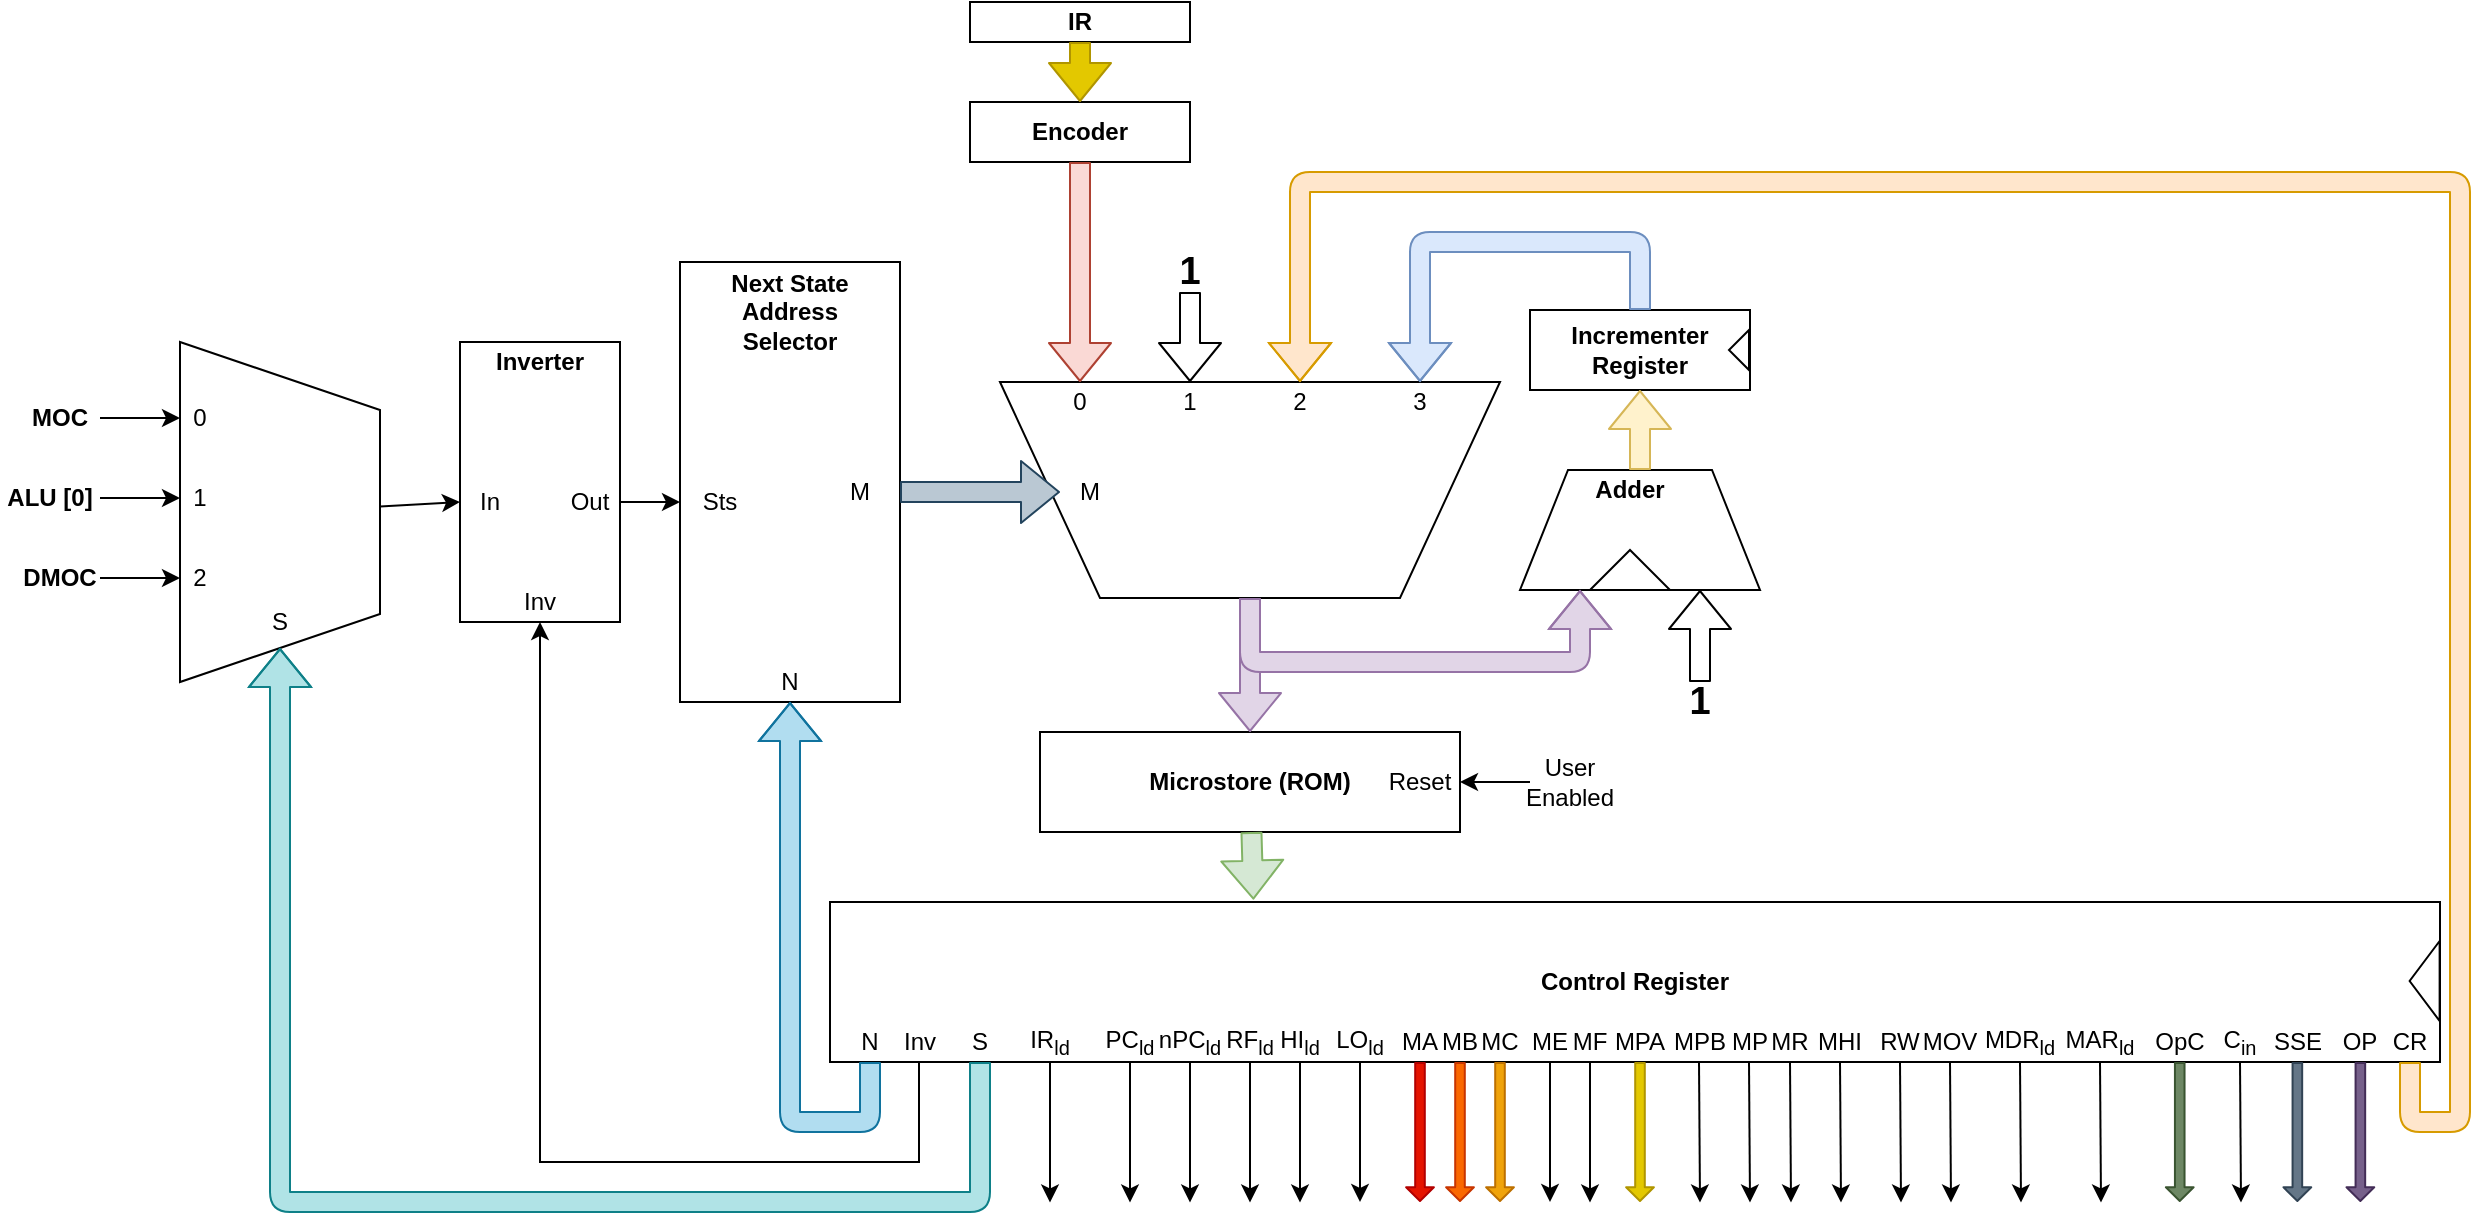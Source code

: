 <mxfile version="10.6.7" type="github"><diagram id="A-vULrXt9b05hmLWiqZZ" name="Page-1"><mxGraphModel dx="1838" dy="1515" grid="1" gridSize="10" guides="1" tooltips="1" connect="1" arrows="1" fold="1" page="1" pageScale="1" pageWidth="850" pageHeight="1100" math="0" shadow="0"><root><mxCell id="0"/><mxCell id="1" parent="0"/><mxCell id="lk0u-ZIW8pRqHcUUs7JY-1" value="" style="shape=trapezoid;perimeter=trapezoidPerimeter;whiteSpace=wrap;html=1;direction=south;" parent="1" vertex="1"><mxGeometry x="70" y="250" width="100" height="170" as="geometry"/></mxCell><mxCell id="lk0u-ZIW8pRqHcUUs7JY-2" value="" style="rounded=0;whiteSpace=wrap;html=1;" parent="1" vertex="1"><mxGeometry x="210" y="250" width="80" height="140" as="geometry"/></mxCell><mxCell id="lk0u-ZIW8pRqHcUUs7JY-3" value="" style="rounded=0;whiteSpace=wrap;html=1;" parent="1" vertex="1"><mxGeometry x="320" y="210" width="110" height="220" as="geometry"/></mxCell><mxCell id="lk0u-ZIW8pRqHcUUs7JY-4" value="&lt;b&gt;Encoder&lt;/b&gt;" style="rounded=0;whiteSpace=wrap;html=1;" parent="1" vertex="1"><mxGeometry x="465" y="130" width="110" height="30" as="geometry"/></mxCell><mxCell id="lk0u-ZIW8pRqHcUUs7JY-5" value="&lt;b&gt;IR&lt;/b&gt;" style="rounded=0;whiteSpace=wrap;html=1;" parent="1" vertex="1"><mxGeometry x="465" y="80" width="110" height="20" as="geometry"/></mxCell><mxCell id="lk0u-ZIW8pRqHcUUs7JY-6" value="" style="shape=trapezoid;perimeter=trapezoidPerimeter;whiteSpace=wrap;html=1;flipV=1;" parent="1" vertex="1"><mxGeometry x="480" y="270" width="250" height="108" as="geometry"/></mxCell><mxCell id="lk0u-ZIW8pRqHcUUs7JY-7" value="&lt;b&gt;Microstore (ROM)&lt;/b&gt;" style="rounded=0;whiteSpace=wrap;html=1;" parent="1" vertex="1"><mxGeometry x="500" y="445" width="210" height="50" as="geometry"/></mxCell><mxCell id="lk0u-ZIW8pRqHcUUs7JY-8" value="&lt;b&gt;Control Register&lt;/b&gt;" style="rounded=0;whiteSpace=wrap;html=1;" parent="1" vertex="1"><mxGeometry x="395" y="530" width="805" height="80" as="geometry"/></mxCell><mxCell id="lk0u-ZIW8pRqHcUUs7JY-9" value="&lt;b&gt;Incrementer Register&lt;/b&gt;" style="rounded=0;whiteSpace=wrap;html=1;" parent="1" vertex="1"><mxGeometry x="745" y="234" width="110" height="40" as="geometry"/></mxCell><mxCell id="lk0u-ZIW8pRqHcUUs7JY-11" value="" style="shape=trapezoid;perimeter=trapezoidPerimeter;whiteSpace=wrap;html=1;" parent="1" vertex="1"><mxGeometry x="740" y="314" width="120" height="60" as="geometry"/></mxCell><mxCell id="lk0u-ZIW8pRqHcUUs7JY-12" value="0" style="text;html=1;strokeColor=none;fillColor=none;align=center;verticalAlign=middle;whiteSpace=wrap;rounded=0;" parent="1" vertex="1"><mxGeometry x="70" y="278" width="20" height="20" as="geometry"/></mxCell><mxCell id="lk0u-ZIW8pRqHcUUs7JY-13" value="1" style="text;html=1;strokeColor=none;fillColor=none;align=center;verticalAlign=middle;whiteSpace=wrap;rounded=0;" parent="1" vertex="1"><mxGeometry x="70" y="318" width="20" height="20" as="geometry"/></mxCell><mxCell id="lk0u-ZIW8pRqHcUUs7JY-14" value="2" style="text;html=1;strokeColor=none;fillColor=none;align=center;verticalAlign=middle;whiteSpace=wrap;rounded=0;" parent="1" vertex="1"><mxGeometry x="70" y="358" width="20" height="20" as="geometry"/></mxCell><mxCell id="lk0u-ZIW8pRqHcUUs7JY-16" value="S" style="text;html=1;strokeColor=none;fillColor=none;align=center;verticalAlign=middle;whiteSpace=wrap;rounded=0;" parent="1" vertex="1"><mxGeometry x="100" y="380" width="40" height="20" as="geometry"/></mxCell><mxCell id="lk0u-ZIW8pRqHcUUs7JY-17" value="&lt;b&gt;Inverter&lt;/b&gt;" style="text;html=1;strokeColor=none;fillColor=none;align=center;verticalAlign=middle;whiteSpace=wrap;rounded=0;" parent="1" vertex="1"><mxGeometry x="230" y="250" width="40" height="20" as="geometry"/></mxCell><mxCell id="lk0u-ZIW8pRqHcUUs7JY-18" value="In" style="text;html=1;strokeColor=none;fillColor=none;align=center;verticalAlign=middle;whiteSpace=wrap;rounded=0;" parent="1" vertex="1"><mxGeometry x="210" y="320" width="30" height="20" as="geometry"/></mxCell><mxCell id="lk0u-ZIW8pRqHcUUs7JY-19" value="Out" style="text;html=1;strokeColor=none;fillColor=none;align=center;verticalAlign=middle;whiteSpace=wrap;rounded=0;" parent="1" vertex="1"><mxGeometry x="260" y="320" width="30" height="20" as="geometry"/></mxCell><mxCell id="lk0u-ZIW8pRqHcUUs7JY-20" value="Inv" style="text;html=1;strokeColor=none;fillColor=none;align=center;verticalAlign=middle;whiteSpace=wrap;rounded=0;" parent="1" vertex="1"><mxGeometry x="235" y="370" width="30" height="20" as="geometry"/></mxCell><mxCell id="lk0u-ZIW8pRqHcUUs7JY-21" value="&lt;b&gt;Next State Address Selector&lt;/b&gt;" style="text;html=1;strokeColor=none;fillColor=none;align=center;verticalAlign=middle;whiteSpace=wrap;rounded=0;" parent="1" vertex="1"><mxGeometry x="335" y="210" width="80" height="50" as="geometry"/></mxCell><mxCell id="lk0u-ZIW8pRqHcUUs7JY-22" value="Sts" style="text;html=1;strokeColor=none;fillColor=none;align=center;verticalAlign=middle;whiteSpace=wrap;rounded=0;" parent="1" vertex="1"><mxGeometry x="320" y="320" width="40" height="20" as="geometry"/></mxCell><mxCell id="lk0u-ZIW8pRqHcUUs7JY-23" value="M" style="text;html=1;strokeColor=none;fillColor=none;align=center;verticalAlign=middle;whiteSpace=wrap;rounded=0;" parent="1" vertex="1"><mxGeometry x="390" y="315" width="40" height="20" as="geometry"/></mxCell><mxCell id="lk0u-ZIW8pRqHcUUs7JY-24" value="N" style="text;html=1;strokeColor=none;fillColor=none;align=center;verticalAlign=middle;whiteSpace=wrap;rounded=0;" parent="1" vertex="1"><mxGeometry x="355" y="410" width="40" height="20" as="geometry"/></mxCell><mxCell id="lk0u-ZIW8pRqHcUUs7JY-25" value="M" style="text;html=1;strokeColor=none;fillColor=none;align=center;verticalAlign=middle;whiteSpace=wrap;rounded=0;" parent="1" vertex="1"><mxGeometry x="510" y="315" width="30" height="20" as="geometry"/></mxCell><mxCell id="lk0u-ZIW8pRqHcUUs7JY-27" value="" style="triangle;whiteSpace=wrap;html=1;direction=north;strokeColor=#000000;" parent="1" vertex="1"><mxGeometry x="775" y="354" width="40" height="20" as="geometry"/></mxCell><mxCell id="ltaRouxyf9xBfKkHzvKg-1" value="&lt;b&gt;Adder&lt;/b&gt;" style="text;html=1;strokeColor=none;fillColor=none;align=center;verticalAlign=middle;whiteSpace=wrap;rounded=0;" vertex="1" parent="1"><mxGeometry x="775" y="314" width="40" height="20" as="geometry"/></mxCell><mxCell id="ltaRouxyf9xBfKkHzvKg-3" value="" style="shape=flexArrow;endArrow=classic;html=1;fillColor=#fff2cc;strokeColor=#d6b656;" edge="1" parent="1" source="lk0u-ZIW8pRqHcUUs7JY-11" target="lk0u-ZIW8pRqHcUUs7JY-9"><mxGeometry width="50" height="50" relative="1" as="geometry"><mxPoint x="725" y="339" as="sourcePoint"/><mxPoint x="775" y="289" as="targetPoint"/></mxGeometry></mxCell><mxCell id="ltaRouxyf9xBfKkHzvKg-4" value="" style="shape=flexArrow;endArrow=classic;html=1;entryX=0.5;entryY=0;entryDx=0;entryDy=0;edgeStyle=orthogonalEdgeStyle;fillColor=#dae8fc;strokeColor=#6c8ebf;" edge="1" parent="1" source="lk0u-ZIW8pRqHcUUs7JY-9" target="ltaRouxyf9xBfKkHzvKg-24"><mxGeometry width="50" height="50" relative="1" as="geometry"><mxPoint x="810" y="210" as="sourcePoint"/><mxPoint x="700.167" y="275.333" as="targetPoint"/><Array as="points"><mxPoint x="800" y="200"/><mxPoint x="690" y="200"/></Array></mxGeometry></mxCell><mxCell id="ltaRouxyf9xBfKkHzvKg-5" value="" style="shape=flexArrow;endArrow=classic;html=1;fillColor=#e1d5e7;strokeColor=#9673a6;" edge="1" parent="1" source="lk0u-ZIW8pRqHcUUs7JY-6" target="lk0u-ZIW8pRqHcUUs7JY-7"><mxGeometry width="50" height="50" relative="1" as="geometry"><mxPoint x="410" y="510" as="sourcePoint"/><mxPoint x="460" y="460" as="targetPoint"/></mxGeometry></mxCell><mxCell id="ltaRouxyf9xBfKkHzvKg-6" value="" style="shape=flexArrow;endArrow=classic;html=1;entryX=0.25;entryY=1;entryDx=0;entryDy=0;edgeStyle=orthogonalEdgeStyle;fillColor=#e1d5e7;strokeColor=#9673a6;" edge="1" parent="1" source="lk0u-ZIW8pRqHcUUs7JY-6" target="lk0u-ZIW8pRqHcUUs7JY-11"><mxGeometry width="50" height="50" relative="1" as="geometry"><mxPoint x="740" y="460" as="sourcePoint"/><mxPoint x="790" y="410" as="targetPoint"/><Array as="points"><mxPoint x="605" y="410"/><mxPoint x="770" y="410"/></Array></mxGeometry></mxCell><mxCell id="ltaRouxyf9xBfKkHzvKg-7" value="" style="shape=flexArrow;endArrow=classic;html=1;entryX=0.75;entryY=1;entryDx=0;entryDy=0;exitX=0.5;exitY=0;exitDx=0;exitDy=0;" edge="1" parent="1" source="ltaRouxyf9xBfKkHzvKg-25" target="lk0u-ZIW8pRqHcUUs7JY-11"><mxGeometry width="50" height="50" relative="1" as="geometry"><mxPoint x="825" y="409" as="sourcePoint"/><mxPoint x="855" y="399" as="targetPoint"/></mxGeometry></mxCell><mxCell id="ltaRouxyf9xBfKkHzvKg-8" value="" style="shape=flexArrow;endArrow=classic;html=1;entryX=0.263;entryY=-0.015;entryDx=0;entryDy=0;entryPerimeter=0;fillColor=#d5e8d4;strokeColor=#82b366;" edge="1" parent="1" source="lk0u-ZIW8pRqHcUUs7JY-7" target="lk0u-ZIW8pRqHcUUs7JY-8"><mxGeometry width="50" height="50" relative="1" as="geometry"><mxPoint x="410" y="500" as="sourcePoint"/><mxPoint x="460" y="450" as="targetPoint"/></mxGeometry></mxCell><mxCell id="ltaRouxyf9xBfKkHzvKg-9" value="S" style="text;html=1;strokeColor=none;fillColor=none;align=center;verticalAlign=middle;whiteSpace=wrap;rounded=0;" vertex="1" parent="1"><mxGeometry x="450" y="590" width="40" height="20" as="geometry"/></mxCell><mxCell id="ltaRouxyf9xBfKkHzvKg-10" value="" style="shape=flexArrow;endArrow=classic;html=1;exitX=0.5;exitY=1;exitDx=0;exitDy=0;entryX=1;entryY=0.5;entryDx=0;entryDy=0;edgeStyle=orthogonalEdgeStyle;fillColor=#b0e3e6;strokeColor=#0e8088;" edge="1" parent="1" source="ltaRouxyf9xBfKkHzvKg-9" target="lk0u-ZIW8pRqHcUUs7JY-1"><mxGeometry width="50" height="50" relative="1" as="geometry"><mxPoint x="190" y="660" as="sourcePoint"/><mxPoint x="240" y="610" as="targetPoint"/><Array as="points"><mxPoint x="470" y="680"/><mxPoint x="120" y="680"/></Array></mxGeometry></mxCell><mxCell id="ltaRouxyf9xBfKkHzvKg-11" value="Inv" style="text;html=1;strokeColor=none;fillColor=none;align=center;verticalAlign=middle;whiteSpace=wrap;rounded=0;" vertex="1" parent="1"><mxGeometry x="424.5" y="590" width="30" height="20" as="geometry"/></mxCell><mxCell id="ltaRouxyf9xBfKkHzvKg-12" value="" style="endArrow=classic;html=1;exitX=0.5;exitY=1;exitDx=0;exitDy=0;entryX=0.5;entryY=1;entryDx=0;entryDy=0;edgeStyle=orthogonalEdgeStyle;rounded=0;" edge="1" parent="1" source="ltaRouxyf9xBfKkHzvKg-11" target="lk0u-ZIW8pRqHcUUs7JY-20"><mxGeometry width="50" height="50" relative="1" as="geometry"><mxPoint x="240" y="610" as="sourcePoint"/><mxPoint x="290" y="560" as="targetPoint"/><Array as="points"><mxPoint x="439" y="660"/><mxPoint x="250" y="660"/></Array></mxGeometry></mxCell><mxCell id="ltaRouxyf9xBfKkHzvKg-13" value="N" style="text;html=1;strokeColor=none;fillColor=none;align=center;verticalAlign=middle;whiteSpace=wrap;rounded=0;" vertex="1" parent="1"><mxGeometry x="400" y="590" width="30" height="20" as="geometry"/></mxCell><mxCell id="ltaRouxyf9xBfKkHzvKg-14" value="" style="shape=flexArrow;endArrow=classic;html=1;entryX=0.5;entryY=1;entryDx=0;entryDy=0;exitX=0.5;exitY=1;exitDx=0;exitDy=0;edgeStyle=orthogonalEdgeStyle;fillColor=#b1ddf0;strokeColor=#10739e;" edge="1" parent="1" source="ltaRouxyf9xBfKkHzvKg-13" target="lk0u-ZIW8pRqHcUUs7JY-24"><mxGeometry width="50" height="50" relative="1" as="geometry"><mxPoint x="260" y="600" as="sourcePoint"/><mxPoint x="310" y="550" as="targetPoint"/><Array as="points"><mxPoint x="415" y="640"/><mxPoint x="375" y="640"/></Array></mxGeometry></mxCell><mxCell id="ltaRouxyf9xBfKkHzvKg-15" value="" style="endArrow=classic;html=1;entryX=0;entryY=0.5;entryDx=0;entryDy=0;" edge="1" parent="1" source="lk0u-ZIW8pRqHcUUs7JY-1" target="lk0u-ZIW8pRqHcUUs7JY-18"><mxGeometry width="50" height="50" relative="1" as="geometry"><mxPoint x="180" y="210" as="sourcePoint"/><mxPoint x="230" y="160" as="targetPoint"/></mxGeometry></mxCell><mxCell id="ltaRouxyf9xBfKkHzvKg-16" value="" style="endArrow=classic;html=1;entryX=0;entryY=0.5;entryDx=0;entryDy=0;exitX=1;exitY=0.5;exitDx=0;exitDy=0;" edge="1" parent="1" source="lk0u-ZIW8pRqHcUUs7JY-19" target="lk0u-ZIW8pRqHcUUs7JY-22"><mxGeometry width="50" height="50" relative="1" as="geometry"><mxPoint x="180" y="340.079" as="sourcePoint"/><mxPoint x="220.143" y="340.143" as="targetPoint"/></mxGeometry></mxCell><mxCell id="ltaRouxyf9xBfKkHzvKg-17" value="" style="shape=flexArrow;endArrow=classic;html=1;entryX=0;entryY=0.5;entryDx=0;entryDy=0;exitX=1;exitY=0.5;exitDx=0;exitDy=0;fillColor=#bac8d3;strokeColor=#23445d;" edge="1" parent="1" source="lk0u-ZIW8pRqHcUUs7JY-23" target="lk0u-ZIW8pRqHcUUs7JY-25"><mxGeometry width="50" height="50" relative="1" as="geometry"><mxPoint x="450" y="390" as="sourcePoint"/><mxPoint x="500" y="340" as="targetPoint"/></mxGeometry></mxCell><mxCell id="ltaRouxyf9xBfKkHzvKg-18" value="" style="shape=flexArrow;endArrow=classic;html=1;entryX=0.5;entryY=0;entryDx=0;entryDy=0;fillColor=#fad9d5;strokeColor=#ae4132;" edge="1" parent="1" source="lk0u-ZIW8pRqHcUUs7JY-4" target="ltaRouxyf9xBfKkHzvKg-21"><mxGeometry width="50" height="50" relative="1" as="geometry"><mxPoint x="470" y="260" as="sourcePoint"/><mxPoint x="560" y="220" as="targetPoint"/></mxGeometry></mxCell><mxCell id="ltaRouxyf9xBfKkHzvKg-21" value="0" style="text;html=1;strokeColor=none;fillColor=none;align=center;verticalAlign=middle;whiteSpace=wrap;rounded=0;" vertex="1" parent="1"><mxGeometry x="500" y="270" width="40" height="20" as="geometry"/></mxCell><mxCell id="ltaRouxyf9xBfKkHzvKg-22" value="1" style="text;html=1;strokeColor=none;fillColor=none;align=center;verticalAlign=middle;whiteSpace=wrap;rounded=0;" vertex="1" parent="1"><mxGeometry x="555" y="270" width="40" height="20" as="geometry"/></mxCell><mxCell id="ltaRouxyf9xBfKkHzvKg-23" value="2" style="text;html=1;strokeColor=none;fillColor=none;align=center;verticalAlign=middle;whiteSpace=wrap;rounded=0;" vertex="1" parent="1"><mxGeometry x="610" y="270" width="40" height="20" as="geometry"/></mxCell><mxCell id="ltaRouxyf9xBfKkHzvKg-24" value="3" style="text;html=1;strokeColor=none;fillColor=none;align=center;verticalAlign=middle;whiteSpace=wrap;rounded=0;" vertex="1" parent="1"><mxGeometry x="670" y="270" width="40" height="20" as="geometry"/></mxCell><mxCell id="ltaRouxyf9xBfKkHzvKg-25" value="&lt;b&gt;&lt;font style=&quot;font-size: 19px&quot;&gt;1&lt;/font&gt;&lt;/b&gt;" style="text;html=1;strokeColor=none;fillColor=none;align=center;verticalAlign=middle;whiteSpace=wrap;rounded=0;" vertex="1" parent="1"><mxGeometry x="810" y="420" width="40" height="20" as="geometry"/></mxCell><mxCell id="ltaRouxyf9xBfKkHzvKg-26" value="" style="endArrow=classic;html=1;entryX=0;entryY=0.5;entryDx=0;entryDy=0;exitX=1;exitY=0.5;exitDx=0;exitDy=0;" edge="1" parent="1" source="ltaRouxyf9xBfKkHzvKg-27" target="lk0u-ZIW8pRqHcUUs7JY-12"><mxGeometry width="50" height="50" relative="1" as="geometry"><mxPoint x="30" y="288" as="sourcePoint"/><mxPoint x="40" y="258" as="targetPoint"/></mxGeometry></mxCell><mxCell id="ltaRouxyf9xBfKkHzvKg-27" value="&lt;b&gt;MOC&lt;/b&gt;" style="text;html=1;strokeColor=none;fillColor=none;align=center;verticalAlign=middle;whiteSpace=wrap;rounded=0;" vertex="1" parent="1"><mxGeometry x="-10" y="278" width="40" height="20" as="geometry"/></mxCell><mxCell id="ltaRouxyf9xBfKkHzvKg-28" value="" style="endArrow=classic;html=1;entryX=0;entryY=0.5;entryDx=0;entryDy=0;exitX=1;exitY=0.5;exitDx=0;exitDy=0;" edge="1" source="ltaRouxyf9xBfKkHzvKg-29" parent="1" target="lk0u-ZIW8pRqHcUUs7JY-13"><mxGeometry width="50" height="50" relative="1" as="geometry"><mxPoint x="30" y="328" as="sourcePoint"/><mxPoint x="70.167" y="328.333" as="targetPoint"/></mxGeometry></mxCell><mxCell id="ltaRouxyf9xBfKkHzvKg-29" value="&lt;b&gt;ALU [0]&lt;/b&gt;" style="text;html=1;strokeColor=none;fillColor=none;align=center;verticalAlign=middle;whiteSpace=wrap;rounded=0;" vertex="1" parent="1"><mxGeometry x="-20" y="318" width="50" height="20" as="geometry"/></mxCell><mxCell id="ltaRouxyf9xBfKkHzvKg-30" value="" style="endArrow=classic;html=1;exitX=1;exitY=0.5;exitDx=0;exitDy=0;entryX=0;entryY=0.5;entryDx=0;entryDy=0;" edge="1" source="ltaRouxyf9xBfKkHzvKg-31" parent="1" target="lk0u-ZIW8pRqHcUUs7JY-14"><mxGeometry width="50" height="50" relative="1" as="geometry"><mxPoint x="30" y="368" as="sourcePoint"/><mxPoint x="60" y="378" as="targetPoint"/></mxGeometry></mxCell><mxCell id="ltaRouxyf9xBfKkHzvKg-31" value="&lt;b&gt;DMOC&lt;/b&gt;" style="text;html=1;strokeColor=none;fillColor=none;align=center;verticalAlign=middle;whiteSpace=wrap;rounded=0;" vertex="1" parent="1"><mxGeometry x="-10" y="358" width="40" height="20" as="geometry"/></mxCell><mxCell id="ltaRouxyf9xBfKkHzvKg-32" value="" style="shape=flexArrow;endArrow=classic;html=1;entryX=0.5;entryY=0;entryDx=0;entryDy=0;exitX=0.5;exitY=1;exitDx=0;exitDy=0;" edge="1" parent="1" source="ltaRouxyf9xBfKkHzvKg-33" target="ltaRouxyf9xBfKkHzvKg-22"><mxGeometry width="50" height="50" relative="1" as="geometry"><mxPoint x="575" y="240" as="sourcePoint"/><mxPoint x="600" y="220" as="targetPoint"/></mxGeometry></mxCell><mxCell id="ltaRouxyf9xBfKkHzvKg-33" value="&lt;b&gt;&lt;font style=&quot;font-size: 19px&quot;&gt;1&lt;/font&gt;&lt;/b&gt;" style="text;html=1;strokeColor=none;fillColor=none;align=center;verticalAlign=middle;whiteSpace=wrap;rounded=0;" vertex="1" parent="1"><mxGeometry x="555" y="205" width="40" height="20" as="geometry"/></mxCell><mxCell id="ltaRouxyf9xBfKkHzvKg-34" value="CR" style="text;html=1;strokeColor=none;fillColor=none;align=center;verticalAlign=middle;whiteSpace=wrap;rounded=0;" vertex="1" parent="1"><mxGeometry x="1170" y="590" width="30" height="20" as="geometry"/></mxCell><mxCell id="ltaRouxyf9xBfKkHzvKg-35" value="" style="shape=flexArrow;endArrow=classic;html=1;exitX=0.5;exitY=1;exitDx=0;exitDy=0;entryX=0.5;entryY=0;entryDx=0;entryDy=0;edgeStyle=orthogonalEdgeStyle;fillColor=#ffe6cc;strokeColor=#d79b00;" edge="1" parent="1" source="ltaRouxyf9xBfKkHzvKg-34" target="ltaRouxyf9xBfKkHzvKg-23"><mxGeometry width="50" height="50" relative="1" as="geometry"><mxPoint x="800" y="750" as="sourcePoint"/><mxPoint x="850" y="700" as="targetPoint"/><Array as="points"><mxPoint x="1185" y="640"/><mxPoint x="1210" y="640"/><mxPoint x="1210" y="170"/><mxPoint x="630" y="170"/></Array></mxGeometry></mxCell><mxCell id="ltaRouxyf9xBfKkHzvKg-36" value="Reset" style="text;html=1;strokeColor=none;fillColor=none;align=center;verticalAlign=middle;whiteSpace=wrap;rounded=0;" vertex="1" parent="1"><mxGeometry x="670" y="460" width="40" height="20" as="geometry"/></mxCell><mxCell id="ltaRouxyf9xBfKkHzvKg-37" value="" style="endArrow=classic;html=1;entryX=1;entryY=0.5;entryDx=0;entryDy=0;exitX=0;exitY=0.5;exitDx=0;exitDy=0;" edge="1" parent="1" source="ltaRouxyf9xBfKkHzvKg-38" target="ltaRouxyf9xBfKkHzvKg-36"><mxGeometry width="50" height="50" relative="1" as="geometry"><mxPoint x="750" y="470" as="sourcePoint"/><mxPoint x="790" y="460" as="targetPoint"/></mxGeometry></mxCell><mxCell id="ltaRouxyf9xBfKkHzvKg-38" value="User Enabled" style="text;html=1;strokeColor=none;fillColor=none;align=center;verticalAlign=middle;whiteSpace=wrap;rounded=0;" vertex="1" parent="1"><mxGeometry x="745" y="460" width="40" height="20" as="geometry"/></mxCell><mxCell id="ltaRouxyf9xBfKkHzvKg-39" value="" style="shape=flexArrow;endArrow=classic;html=1;exitX=0.5;exitY=1;exitDx=0;exitDy=0;entryX=0.5;entryY=0;entryDx=0;entryDy=0;fillColor=#e3c800;strokeColor=#B09500;" edge="1" parent="1" source="lk0u-ZIW8pRqHcUUs7JY-5" target="lk0u-ZIW8pRqHcUUs7JY-4"><mxGeometry width="50" height="50" relative="1" as="geometry"><mxPoint x="390" y="140" as="sourcePoint"/><mxPoint x="440" y="90" as="targetPoint"/></mxGeometry></mxCell><mxCell id="ltaRouxyf9xBfKkHzvKg-40" value="" style="triangle;whiteSpace=wrap;html=1;strokeColor=#000000;flipH=1;" vertex="1" parent="1"><mxGeometry x="844.5" y="244" width="10" height="20" as="geometry"/></mxCell><mxCell id="ltaRouxyf9xBfKkHzvKg-41" value="" style="triangle;whiteSpace=wrap;html=1;strokeColor=#000000;flipH=1;" vertex="1" parent="1"><mxGeometry x="1184.816" y="549.5" width="15" height="40" as="geometry"/></mxCell><mxCell id="ltaRouxyf9xBfKkHzvKg-43" value="IR&lt;sub&gt;ld&lt;/sub&gt;" style="text;html=1;strokeColor=none;fillColor=none;align=center;verticalAlign=middle;whiteSpace=wrap;rounded=0;" vertex="1" parent="1"><mxGeometry x="485" y="590" width="40" height="20" as="geometry"/></mxCell><mxCell id="ltaRouxyf9xBfKkHzvKg-44" value="" style="endArrow=classic;html=1;exitX=0.5;exitY=1;exitDx=0;exitDy=0;" edge="1" parent="1" source="ltaRouxyf9xBfKkHzvKg-43"><mxGeometry width="50" height="50" relative="1" as="geometry"><mxPoint x="500" y="670" as="sourcePoint"/><mxPoint x="505" y="680.229" as="targetPoint"/></mxGeometry></mxCell><mxCell id="ltaRouxyf9xBfKkHzvKg-45" value="PC&lt;sub&gt;ld&lt;/sub&gt;" style="text;html=1;strokeColor=none;fillColor=none;align=center;verticalAlign=middle;whiteSpace=wrap;rounded=0;" vertex="1" parent="1"><mxGeometry x="525" y="590" width="40" height="20" as="geometry"/></mxCell><mxCell id="ltaRouxyf9xBfKkHzvKg-46" value="" style="endArrow=classic;html=1;exitX=0.5;exitY=1;exitDx=0;exitDy=0;" edge="1" source="ltaRouxyf9xBfKkHzvKg-45" parent="1"><mxGeometry width="50" height="50" relative="1" as="geometry"><mxPoint x="540" y="670" as="sourcePoint"/><mxPoint x="545" y="680.229" as="targetPoint"/></mxGeometry></mxCell><mxCell id="ltaRouxyf9xBfKkHzvKg-47" value="nPC&lt;sub&gt;ld&lt;/sub&gt;" style="text;html=1;strokeColor=none;fillColor=none;align=center;verticalAlign=middle;whiteSpace=wrap;rounded=0;" vertex="1" parent="1"><mxGeometry x="555" y="590" width="40" height="20" as="geometry"/></mxCell><mxCell id="ltaRouxyf9xBfKkHzvKg-48" value="" style="endArrow=classic;html=1;exitX=0.5;exitY=1;exitDx=0;exitDy=0;" edge="1" parent="1" source="ltaRouxyf9xBfKkHzvKg-47"><mxGeometry width="50" height="50" relative="1" as="geometry"><mxPoint x="570" y="670" as="sourcePoint"/><mxPoint x="575" y="680.229" as="targetPoint"/></mxGeometry></mxCell><mxCell id="ltaRouxyf9xBfKkHzvKg-49" value="RF&lt;sub&gt;ld&lt;/sub&gt;" style="text;html=1;strokeColor=none;fillColor=none;align=center;verticalAlign=middle;whiteSpace=wrap;rounded=0;" vertex="1" parent="1"><mxGeometry x="585" y="590" width="40" height="20" as="geometry"/></mxCell><mxCell id="ltaRouxyf9xBfKkHzvKg-50" value="" style="endArrow=classic;html=1;exitX=0.5;exitY=1;exitDx=0;exitDy=0;" edge="1" parent="1" source="ltaRouxyf9xBfKkHzvKg-49"><mxGeometry width="50" height="50" relative="1" as="geometry"><mxPoint x="600" y="670" as="sourcePoint"/><mxPoint x="605" y="680.229" as="targetPoint"/></mxGeometry></mxCell><mxCell id="ltaRouxyf9xBfKkHzvKg-51" value="HI&lt;sub&gt;ld&lt;/sub&gt;" style="text;html=1;strokeColor=none;fillColor=none;align=center;verticalAlign=middle;whiteSpace=wrap;rounded=0;" vertex="1" parent="1"><mxGeometry x="610" y="590" width="40" height="20" as="geometry"/></mxCell><mxCell id="ltaRouxyf9xBfKkHzvKg-52" value="" style="endArrow=classic;html=1;exitX=0.5;exitY=1;exitDx=0;exitDy=0;" edge="1" parent="1" source="ltaRouxyf9xBfKkHzvKg-51"><mxGeometry width="50" height="50" relative="1" as="geometry"><mxPoint x="625" y="670" as="sourcePoint"/><mxPoint x="630" y="680.229" as="targetPoint"/></mxGeometry></mxCell><mxCell id="ltaRouxyf9xBfKkHzvKg-53" value="LO&lt;sub&gt;ld&lt;/sub&gt;" style="text;html=1;strokeColor=none;fillColor=none;align=center;verticalAlign=middle;whiteSpace=wrap;rounded=0;" vertex="1" parent="1"><mxGeometry x="640" y="590" width="40" height="20" as="geometry"/></mxCell><mxCell id="ltaRouxyf9xBfKkHzvKg-54" value="" style="endArrow=classic;html=1;exitX=0.5;exitY=1;exitDx=0;exitDy=0;" edge="1" parent="1" source="ltaRouxyf9xBfKkHzvKg-53"><mxGeometry width="50" height="50" relative="1" as="geometry"><mxPoint x="645" y="670" as="sourcePoint"/><mxPoint x="660" y="680" as="targetPoint"/></mxGeometry></mxCell><mxCell id="ltaRouxyf9xBfKkHzvKg-55" value="MA" style="text;html=1;strokeColor=none;fillColor=none;align=center;verticalAlign=middle;whiteSpace=wrap;rounded=0;" vertex="1" parent="1"><mxGeometry x="670" y="590" width="40" height="20" as="geometry"/></mxCell><mxCell id="ltaRouxyf9xBfKkHzvKg-56" value="" style="shape=flexArrow;endArrow=classic;html=1;exitX=0.5;exitY=1;exitDx=0;exitDy=0;endWidth=8.08;endSize=1.948;width=4.8;fillColor=#e51400;strokeColor=#B20000;" edge="1" parent="1" source="ltaRouxyf9xBfKkHzvKg-55"><mxGeometry width="50" height="50" relative="1" as="geometry"><mxPoint x="690" y="680" as="sourcePoint"/><mxPoint x="690" y="680" as="targetPoint"/></mxGeometry></mxCell><mxCell id="ltaRouxyf9xBfKkHzvKg-57" value="" style="shape=flexArrow;endArrow=classic;html=1;exitX=0.5;exitY=1;exitDx=0;exitDy=0;endWidth=8.08;endSize=1.948;width=4.8;fillColor=#fa6800;strokeColor=#C73500;" edge="1" source="ltaRouxyf9xBfKkHzvKg-58" parent="1"><mxGeometry width="50" height="50" relative="1" as="geometry"><mxPoint x="710" y="680" as="sourcePoint"/><mxPoint x="710" y="680" as="targetPoint"/></mxGeometry></mxCell><mxCell id="ltaRouxyf9xBfKkHzvKg-58" value="MB" style="text;html=1;strokeColor=none;fillColor=none;align=center;verticalAlign=middle;whiteSpace=wrap;rounded=0;" vertex="1" parent="1"><mxGeometry x="690" y="590" width="40" height="20" as="geometry"/></mxCell><mxCell id="ltaRouxyf9xBfKkHzvKg-61" value="MC" style="text;html=1;strokeColor=none;fillColor=none;align=center;verticalAlign=middle;whiteSpace=wrap;rounded=0;" vertex="1" parent="1"><mxGeometry x="710" y="590" width="40" height="20" as="geometry"/></mxCell><mxCell id="ltaRouxyf9xBfKkHzvKg-62" value="" style="shape=flexArrow;endArrow=classic;html=1;exitX=0.5;exitY=1;exitDx=0;exitDy=0;endWidth=8.08;endSize=1.948;width=4.8;fillColor=#f0a30a;strokeColor=#BD7000;" edge="1" source="ltaRouxyf9xBfKkHzvKg-61" parent="1"><mxGeometry width="50" height="50" relative="1" as="geometry"><mxPoint x="730" y="680" as="sourcePoint"/><mxPoint x="730" y="680" as="targetPoint"/></mxGeometry></mxCell><mxCell id="ltaRouxyf9xBfKkHzvKg-63" value="" style="endArrow=classic;html=1;exitX=0.5;exitY=1;exitDx=0;exitDy=0;" edge="1" source="ltaRouxyf9xBfKkHzvKg-64" parent="1"><mxGeometry width="50" height="50" relative="1" as="geometry"><mxPoint x="740" y="670" as="sourcePoint"/><mxPoint x="755" y="680" as="targetPoint"/></mxGeometry></mxCell><mxCell id="ltaRouxyf9xBfKkHzvKg-64" value="ME&lt;br&gt;" style="text;html=1;strokeColor=none;fillColor=none;align=center;verticalAlign=middle;whiteSpace=wrap;rounded=0;" vertex="1" parent="1"><mxGeometry x="735" y="590" width="40" height="20" as="geometry"/></mxCell><mxCell id="ltaRouxyf9xBfKkHzvKg-65" value="MF&lt;br&gt;" style="text;html=1;strokeColor=none;fillColor=none;align=center;verticalAlign=middle;whiteSpace=wrap;rounded=0;" vertex="1" parent="1"><mxGeometry x="755" y="590" width="40" height="20" as="geometry"/></mxCell><mxCell id="ltaRouxyf9xBfKkHzvKg-66" value="" style="endArrow=classic;html=1;exitX=0.5;exitY=1;exitDx=0;exitDy=0;" edge="1" parent="1" source="ltaRouxyf9xBfKkHzvKg-65"><mxGeometry width="50" height="50" relative="1" as="geometry"><mxPoint x="770" y="670" as="sourcePoint"/><mxPoint x="775" y="680.229" as="targetPoint"/></mxGeometry></mxCell><mxCell id="ltaRouxyf9xBfKkHzvKg-67" value="MPA" style="text;html=1;strokeColor=none;fillColor=none;align=center;verticalAlign=middle;whiteSpace=wrap;rounded=0;" vertex="1" parent="1"><mxGeometry x="780" y="590" width="40" height="20" as="geometry"/></mxCell><mxCell id="ltaRouxyf9xBfKkHzvKg-68" value="" style="shape=flexArrow;endArrow=classic;html=1;exitX=0.5;exitY=1;exitDx=0;exitDy=0;endWidth=8.08;endSize=1.948;width=4.8;fillColor=#e3c800;strokeColor=#B09500;" edge="1" source="ltaRouxyf9xBfKkHzvKg-67" parent="1"><mxGeometry width="50" height="50" relative="1" as="geometry"><mxPoint x="795" y="680" as="sourcePoint"/><mxPoint x="800" y="680" as="targetPoint"/></mxGeometry></mxCell><mxCell id="ltaRouxyf9xBfKkHzvKg-69" value="MPB" style="text;html=1;strokeColor=none;fillColor=none;align=center;verticalAlign=middle;whiteSpace=wrap;rounded=0;" vertex="1" parent="1"><mxGeometry x="809.5" y="590" width="40" height="20" as="geometry"/></mxCell><mxCell id="ltaRouxyf9xBfKkHzvKg-71" value="" style="endArrow=classic;html=1;exitX=0.5;exitY=1;exitDx=0;exitDy=0;" edge="1" parent="1" source="ltaRouxyf9xBfKkHzvKg-69"><mxGeometry width="50" height="50" relative="1" as="geometry"><mxPoint x="860" y="640" as="sourcePoint"/><mxPoint x="830" y="680.229" as="targetPoint"/></mxGeometry></mxCell><mxCell id="ltaRouxyf9xBfKkHzvKg-72" value="MP" style="text;html=1;strokeColor=none;fillColor=none;align=center;verticalAlign=middle;whiteSpace=wrap;rounded=0;" vertex="1" parent="1"><mxGeometry x="834.5" y="590" width="40" height="20" as="geometry"/></mxCell><mxCell id="ltaRouxyf9xBfKkHzvKg-73" value="" style="endArrow=classic;html=1;exitX=0.5;exitY=1;exitDx=0;exitDy=0;" edge="1" source="ltaRouxyf9xBfKkHzvKg-72" parent="1"><mxGeometry width="50" height="50" relative="1" as="geometry"><mxPoint x="885" y="640" as="sourcePoint"/><mxPoint x="855" y="680.229" as="targetPoint"/></mxGeometry></mxCell><mxCell id="ltaRouxyf9xBfKkHzvKg-74" value="MR" style="text;html=1;strokeColor=none;fillColor=none;align=center;verticalAlign=middle;whiteSpace=wrap;rounded=0;" vertex="1" parent="1"><mxGeometry x="855" y="590" width="40" height="20" as="geometry"/></mxCell><mxCell id="ltaRouxyf9xBfKkHzvKg-75" value="" style="endArrow=classic;html=1;exitX=0.5;exitY=1;exitDx=0;exitDy=0;" edge="1" source="ltaRouxyf9xBfKkHzvKg-74" parent="1"><mxGeometry width="50" height="50" relative="1" as="geometry"><mxPoint x="905.5" y="640" as="sourcePoint"/><mxPoint x="875.5" y="680.229" as="targetPoint"/></mxGeometry></mxCell><mxCell id="ltaRouxyf9xBfKkHzvKg-76" value="MHI" style="text;html=1;strokeColor=none;fillColor=none;align=center;verticalAlign=middle;whiteSpace=wrap;rounded=0;" vertex="1" parent="1"><mxGeometry x="880" y="590" width="40" height="20" as="geometry"/></mxCell><mxCell id="ltaRouxyf9xBfKkHzvKg-77" value="" style="endArrow=classic;html=1;exitX=0.5;exitY=1;exitDx=0;exitDy=0;" edge="1" source="ltaRouxyf9xBfKkHzvKg-76" parent="1"><mxGeometry width="50" height="50" relative="1" as="geometry"><mxPoint x="930.5" y="640" as="sourcePoint"/><mxPoint x="900.5" y="680.229" as="targetPoint"/></mxGeometry></mxCell><mxCell id="ltaRouxyf9xBfKkHzvKg-78" value="RW" style="text;html=1;strokeColor=none;fillColor=none;align=center;verticalAlign=middle;whiteSpace=wrap;rounded=0;" vertex="1" parent="1"><mxGeometry x="910" y="590" width="40" height="20" as="geometry"/></mxCell><mxCell id="ltaRouxyf9xBfKkHzvKg-79" value="" style="endArrow=classic;html=1;exitX=0.5;exitY=1;exitDx=0;exitDy=0;" edge="1" source="ltaRouxyf9xBfKkHzvKg-78" parent="1"><mxGeometry width="50" height="50" relative="1" as="geometry"><mxPoint x="960.5" y="640" as="sourcePoint"/><mxPoint x="930.5" y="680.229" as="targetPoint"/></mxGeometry></mxCell><mxCell id="ltaRouxyf9xBfKkHzvKg-80" value="" style="endArrow=classic;html=1;exitX=0.5;exitY=1;exitDx=0;exitDy=0;" edge="1" source="ltaRouxyf9xBfKkHzvKg-83" parent="1"><mxGeometry width="50" height="50" relative="1" as="geometry"><mxPoint x="985.5" y="640" as="sourcePoint"/><mxPoint x="955.5" y="680.229" as="targetPoint"/></mxGeometry></mxCell><mxCell id="ltaRouxyf9xBfKkHzvKg-81" value="" style="endArrow=classic;html=1;exitX=0.5;exitY=1;exitDx=0;exitDy=0;" edge="1" source="ltaRouxyf9xBfKkHzvKg-84" parent="1"><mxGeometry width="50" height="50" relative="1" as="geometry"><mxPoint x="1020.5" y="640" as="sourcePoint"/><mxPoint x="990.5" y="680.229" as="targetPoint"/></mxGeometry></mxCell><mxCell id="ltaRouxyf9xBfKkHzvKg-82" value="" style="endArrow=classic;html=1;exitX=0.5;exitY=1;exitDx=0;exitDy=0;" edge="1" source="ltaRouxyf9xBfKkHzvKg-85" parent="1"><mxGeometry width="50" height="50" relative="1" as="geometry"><mxPoint x="1060.5" y="640" as="sourcePoint"/><mxPoint x="1030.5" y="680.229" as="targetPoint"/></mxGeometry></mxCell><mxCell id="ltaRouxyf9xBfKkHzvKg-83" value="MOV" style="text;html=1;strokeColor=none;fillColor=none;align=center;verticalAlign=middle;whiteSpace=wrap;rounded=0;" vertex="1" parent="1"><mxGeometry x="935" y="590" width="40" height="20" as="geometry"/></mxCell><mxCell id="ltaRouxyf9xBfKkHzvKg-84" value="MDR&lt;sub&gt;ld&lt;/sub&gt;" style="text;html=1;strokeColor=none;fillColor=none;align=center;verticalAlign=middle;whiteSpace=wrap;rounded=0;" vertex="1" parent="1"><mxGeometry x="970" y="590" width="40" height="20" as="geometry"/></mxCell><mxCell id="ltaRouxyf9xBfKkHzvKg-85" value="MAR&lt;sub&gt;ld&lt;/sub&gt;" style="text;html=1;strokeColor=none;fillColor=none;align=center;verticalAlign=middle;whiteSpace=wrap;rounded=0;" vertex="1" parent="1"><mxGeometry x="1010" y="590" width="40" height="20" as="geometry"/></mxCell><mxCell id="ltaRouxyf9xBfKkHzvKg-86" value="OpC" style="text;html=1;strokeColor=none;fillColor=none;align=center;verticalAlign=middle;whiteSpace=wrap;rounded=0;" vertex="1" parent="1"><mxGeometry x="1049.871" y="590" width="40" height="20" as="geometry"/></mxCell><mxCell id="ltaRouxyf9xBfKkHzvKg-87" value="" style="shape=flexArrow;endArrow=classic;html=1;exitX=0.5;exitY=1;exitDx=0;exitDy=0;endWidth=8.08;endSize=1.948;width=4.8;fillColor=#6d8764;strokeColor=#3A5431;" edge="1" source="ltaRouxyf9xBfKkHzvKg-86" parent="1"><mxGeometry width="50" height="50" relative="1" as="geometry"><mxPoint x="1064.871" y="680" as="sourcePoint"/><mxPoint x="1069.871" y="680" as="targetPoint"/></mxGeometry></mxCell><mxCell id="ltaRouxyf9xBfKkHzvKg-88" value="C&lt;sub&gt;in&lt;/sub&gt;&lt;br&gt;" style="text;html=1;strokeColor=none;fillColor=none;align=center;verticalAlign=middle;whiteSpace=wrap;rounded=0;" vertex="1" parent="1"><mxGeometry x="1080" y="590" width="40" height="20" as="geometry"/></mxCell><mxCell id="ltaRouxyf9xBfKkHzvKg-89" value="" style="endArrow=classic;html=1;exitX=0.5;exitY=1;exitDx=0;exitDy=0;" edge="1" source="ltaRouxyf9xBfKkHzvKg-88" parent="1"><mxGeometry width="50" height="50" relative="1" as="geometry"><mxPoint x="1130.5" y="640" as="sourcePoint"/><mxPoint x="1100.5" y="680.229" as="targetPoint"/></mxGeometry></mxCell><mxCell id="ltaRouxyf9xBfKkHzvKg-90" value="SSE" style="text;html=1;strokeColor=none;fillColor=none;align=center;verticalAlign=middle;whiteSpace=wrap;rounded=0;" vertex="1" parent="1"><mxGeometry x="1108.686" y="590" width="40" height="20" as="geometry"/></mxCell><mxCell id="ltaRouxyf9xBfKkHzvKg-91" value="" style="shape=flexArrow;endArrow=classic;html=1;exitX=0.5;exitY=1;exitDx=0;exitDy=0;endWidth=8.08;endSize=1.948;width=4.8;fillColor=#647687;strokeColor=#314354;" edge="1" parent="1" source="ltaRouxyf9xBfKkHzvKg-90"><mxGeometry width="50" height="50" relative="1" as="geometry"><mxPoint x="1123.686" y="680" as="sourcePoint"/><mxPoint x="1128.686" y="680" as="targetPoint"/></mxGeometry></mxCell><mxCell id="ltaRouxyf9xBfKkHzvKg-92" value="OP" style="text;html=1;strokeColor=none;fillColor=none;align=center;verticalAlign=middle;whiteSpace=wrap;rounded=0;" vertex="1" parent="1"><mxGeometry x="1140.186" y="590" width="40" height="20" as="geometry"/></mxCell><mxCell id="ltaRouxyf9xBfKkHzvKg-93" value="" style="shape=flexArrow;endArrow=classic;html=1;exitX=0.5;exitY=1;exitDx=0;exitDy=0;endWidth=8.08;endSize=1.948;width=4.8;fillColor=#76608a;strokeColor=#432D57;" edge="1" source="ltaRouxyf9xBfKkHzvKg-92" parent="1"><mxGeometry width="50" height="50" relative="1" as="geometry"><mxPoint x="1155.186" y="680" as="sourcePoint"/><mxPoint x="1160.186" y="680" as="targetPoint"/></mxGeometry></mxCell></root></mxGraphModel></diagram></mxfile>